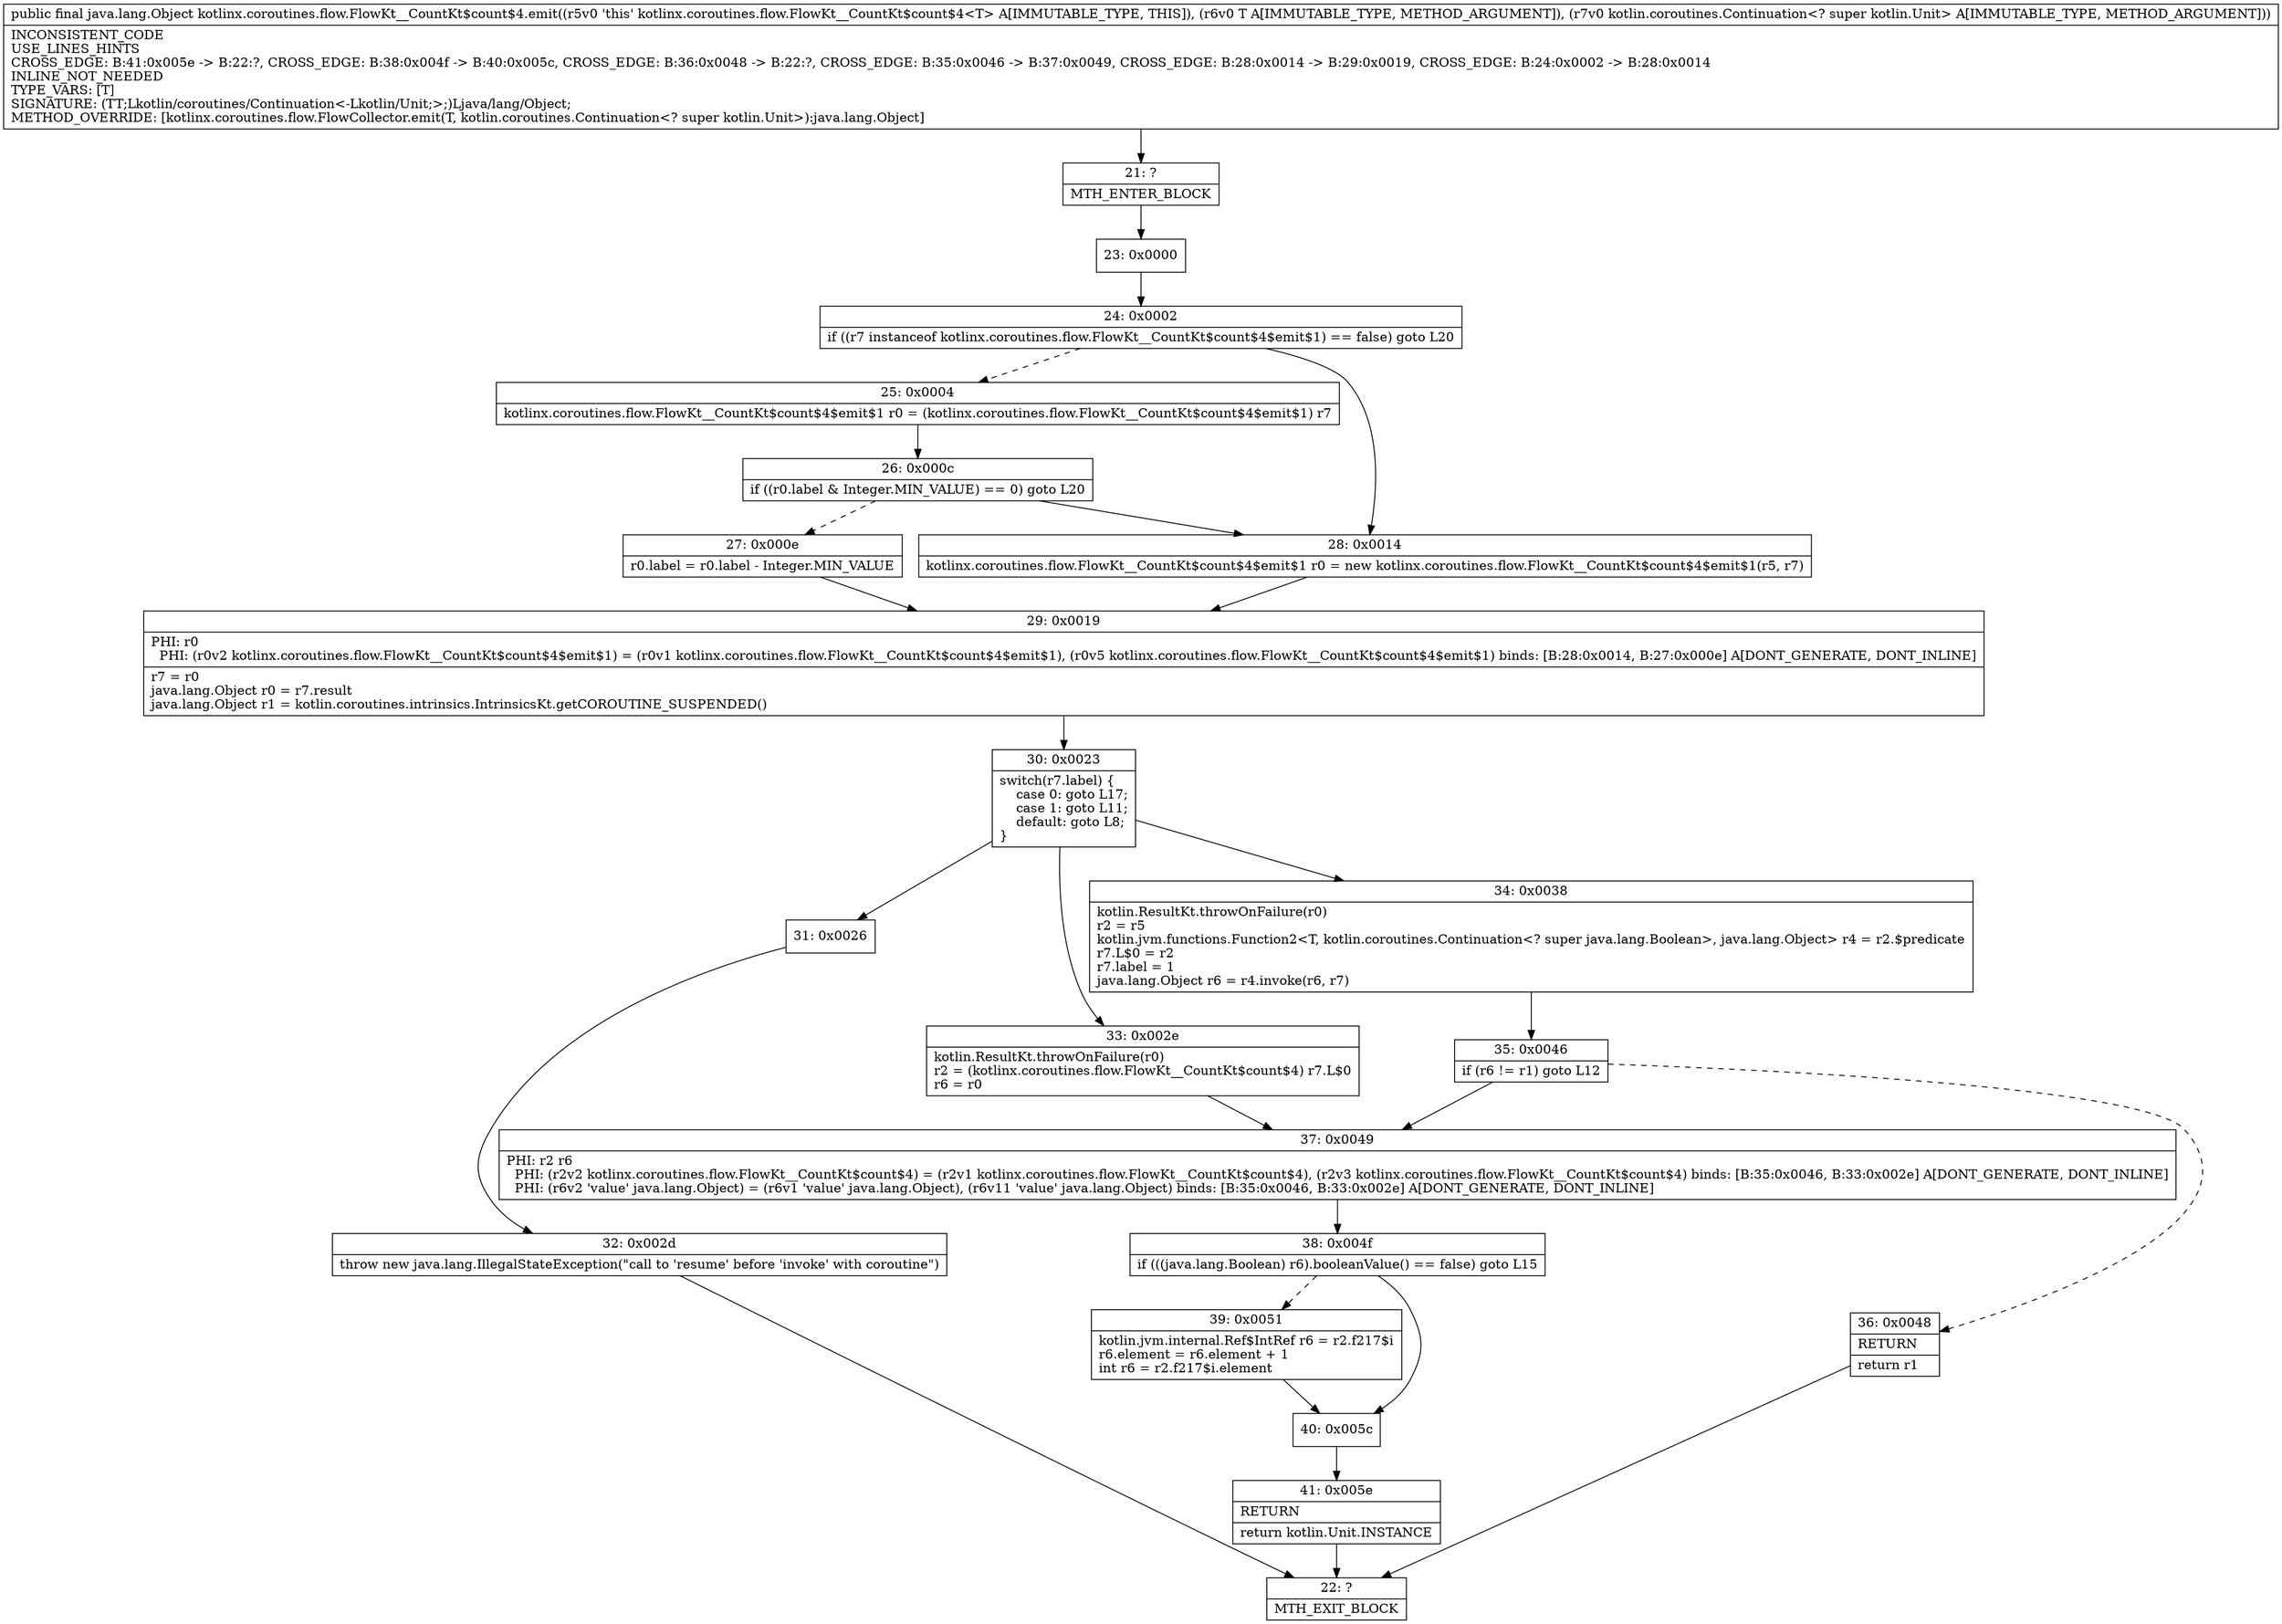 digraph "CFG forkotlinx.coroutines.flow.FlowKt__CountKt$count$4.emit(Ljava\/lang\/Object;Lkotlin\/coroutines\/Continuation;)Ljava\/lang\/Object;" {
Node_21 [shape=record,label="{21\:\ ?|MTH_ENTER_BLOCK\l}"];
Node_23 [shape=record,label="{23\:\ 0x0000}"];
Node_24 [shape=record,label="{24\:\ 0x0002|if ((r7 instanceof kotlinx.coroutines.flow.FlowKt__CountKt$count$4$emit$1) == false) goto L20\l}"];
Node_25 [shape=record,label="{25\:\ 0x0004|kotlinx.coroutines.flow.FlowKt__CountKt$count$4$emit$1 r0 = (kotlinx.coroutines.flow.FlowKt__CountKt$count$4$emit$1) r7\l}"];
Node_26 [shape=record,label="{26\:\ 0x000c|if ((r0.label & Integer.MIN_VALUE) == 0) goto L20\l}"];
Node_27 [shape=record,label="{27\:\ 0x000e|r0.label = r0.label \- Integer.MIN_VALUE\l}"];
Node_29 [shape=record,label="{29\:\ 0x0019|PHI: r0 \l  PHI: (r0v2 kotlinx.coroutines.flow.FlowKt__CountKt$count$4$emit$1) = (r0v1 kotlinx.coroutines.flow.FlowKt__CountKt$count$4$emit$1), (r0v5 kotlinx.coroutines.flow.FlowKt__CountKt$count$4$emit$1) binds: [B:28:0x0014, B:27:0x000e] A[DONT_GENERATE, DONT_INLINE]\l|r7 = r0\ljava.lang.Object r0 = r7.result\ljava.lang.Object r1 = kotlin.coroutines.intrinsics.IntrinsicsKt.getCOROUTINE_SUSPENDED()\l}"];
Node_30 [shape=record,label="{30\:\ 0x0023|switch(r7.label) \{\l    case 0: goto L17;\l    case 1: goto L11;\l    default: goto L8;\l\}\l}"];
Node_31 [shape=record,label="{31\:\ 0x0026}"];
Node_32 [shape=record,label="{32\:\ 0x002d|throw new java.lang.IllegalStateException(\"call to 'resume' before 'invoke' with coroutine\")\l}"];
Node_22 [shape=record,label="{22\:\ ?|MTH_EXIT_BLOCK\l}"];
Node_33 [shape=record,label="{33\:\ 0x002e|kotlin.ResultKt.throwOnFailure(r0)\lr2 = (kotlinx.coroutines.flow.FlowKt__CountKt$count$4) r7.L$0\lr6 = r0\l}"];
Node_37 [shape=record,label="{37\:\ 0x0049|PHI: r2 r6 \l  PHI: (r2v2 kotlinx.coroutines.flow.FlowKt__CountKt$count$4) = (r2v1 kotlinx.coroutines.flow.FlowKt__CountKt$count$4), (r2v3 kotlinx.coroutines.flow.FlowKt__CountKt$count$4) binds: [B:35:0x0046, B:33:0x002e] A[DONT_GENERATE, DONT_INLINE]\l  PHI: (r6v2 'value' java.lang.Object) = (r6v1 'value' java.lang.Object), (r6v11 'value' java.lang.Object) binds: [B:35:0x0046, B:33:0x002e] A[DONT_GENERATE, DONT_INLINE]\l}"];
Node_38 [shape=record,label="{38\:\ 0x004f|if (((java.lang.Boolean) r6).booleanValue() == false) goto L15\l}"];
Node_39 [shape=record,label="{39\:\ 0x0051|kotlin.jvm.internal.Ref$IntRef r6 = r2.f217$i\lr6.element = r6.element + 1\lint r6 = r2.f217$i.element\l}"];
Node_40 [shape=record,label="{40\:\ 0x005c}"];
Node_41 [shape=record,label="{41\:\ 0x005e|RETURN\l|return kotlin.Unit.INSTANCE\l}"];
Node_34 [shape=record,label="{34\:\ 0x0038|kotlin.ResultKt.throwOnFailure(r0)\lr2 = r5\lkotlin.jvm.functions.Function2\<T, kotlin.coroutines.Continuation\<? super java.lang.Boolean\>, java.lang.Object\> r4 = r2.$predicate\lr7.L$0 = r2\lr7.label = 1\ljava.lang.Object r6 = r4.invoke(r6, r7)\l}"];
Node_35 [shape=record,label="{35\:\ 0x0046|if (r6 != r1) goto L12\l}"];
Node_36 [shape=record,label="{36\:\ 0x0048|RETURN\l|return r1\l}"];
Node_28 [shape=record,label="{28\:\ 0x0014|kotlinx.coroutines.flow.FlowKt__CountKt$count$4$emit$1 r0 = new kotlinx.coroutines.flow.FlowKt__CountKt$count$4$emit$1(r5, r7)\l}"];
MethodNode[shape=record,label="{public final java.lang.Object kotlinx.coroutines.flow.FlowKt__CountKt$count$4.emit((r5v0 'this' kotlinx.coroutines.flow.FlowKt__CountKt$count$4\<T\> A[IMMUTABLE_TYPE, THIS]), (r6v0 T A[IMMUTABLE_TYPE, METHOD_ARGUMENT]), (r7v0 kotlin.coroutines.Continuation\<? super kotlin.Unit\> A[IMMUTABLE_TYPE, METHOD_ARGUMENT]))  | INCONSISTENT_CODE\lUSE_LINES_HINTS\lCROSS_EDGE: B:41:0x005e \-\> B:22:?, CROSS_EDGE: B:38:0x004f \-\> B:40:0x005c, CROSS_EDGE: B:36:0x0048 \-\> B:22:?, CROSS_EDGE: B:35:0x0046 \-\> B:37:0x0049, CROSS_EDGE: B:28:0x0014 \-\> B:29:0x0019, CROSS_EDGE: B:24:0x0002 \-\> B:28:0x0014\lINLINE_NOT_NEEDED\lTYPE_VARS: [T]\lSIGNATURE: (TT;Lkotlin\/coroutines\/Continuation\<\-Lkotlin\/Unit;\>;)Ljava\/lang\/Object;\lMETHOD_OVERRIDE: [kotlinx.coroutines.flow.FlowCollector.emit(T, kotlin.coroutines.Continuation\<? super kotlin.Unit\>):java.lang.Object]\l}"];
MethodNode -> Node_21;Node_21 -> Node_23;
Node_23 -> Node_24;
Node_24 -> Node_25[style=dashed];
Node_24 -> Node_28;
Node_25 -> Node_26;
Node_26 -> Node_27[style=dashed];
Node_26 -> Node_28;
Node_27 -> Node_29;
Node_29 -> Node_30;
Node_30 -> Node_31;
Node_30 -> Node_33;
Node_30 -> Node_34;
Node_31 -> Node_32;
Node_32 -> Node_22;
Node_33 -> Node_37;
Node_37 -> Node_38;
Node_38 -> Node_39[style=dashed];
Node_38 -> Node_40;
Node_39 -> Node_40;
Node_40 -> Node_41;
Node_41 -> Node_22;
Node_34 -> Node_35;
Node_35 -> Node_36[style=dashed];
Node_35 -> Node_37;
Node_36 -> Node_22;
Node_28 -> Node_29;
}

